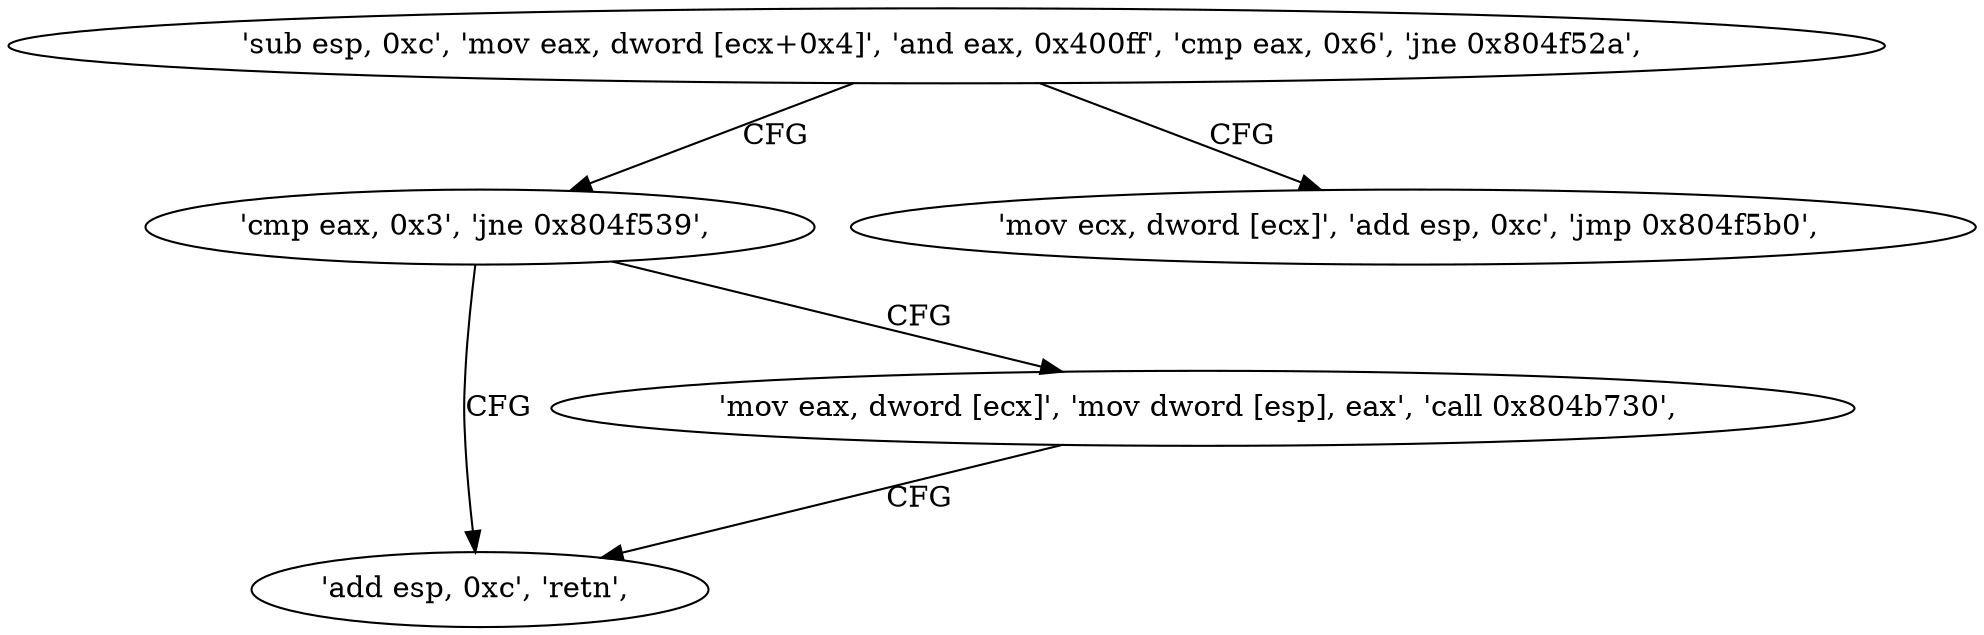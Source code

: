 digraph "func" {
"134542608" [label = "'sub esp, 0xc', 'mov eax, dword [ecx+0x4]', 'and eax, 0x400ff', 'cmp eax, 0x6', 'jne 0x804f52a', " ]
"134542634" [label = "'cmp eax, 0x3', 'jne 0x804f539', " ]
"134542624" [label = "'mov ecx, dword [ecx]', 'add esp, 0xc', 'jmp 0x804f5b0', " ]
"134542649" [label = "'add esp, 0xc', 'retn', " ]
"134542639" [label = "'mov eax, dword [ecx]', 'mov dword [esp], eax', 'call 0x804b730', " ]
"134542608" -> "134542634" [ label = "CFG" ]
"134542608" -> "134542624" [ label = "CFG" ]
"134542634" -> "134542649" [ label = "CFG" ]
"134542634" -> "134542639" [ label = "CFG" ]
"134542639" -> "134542649" [ label = "CFG" ]
}
